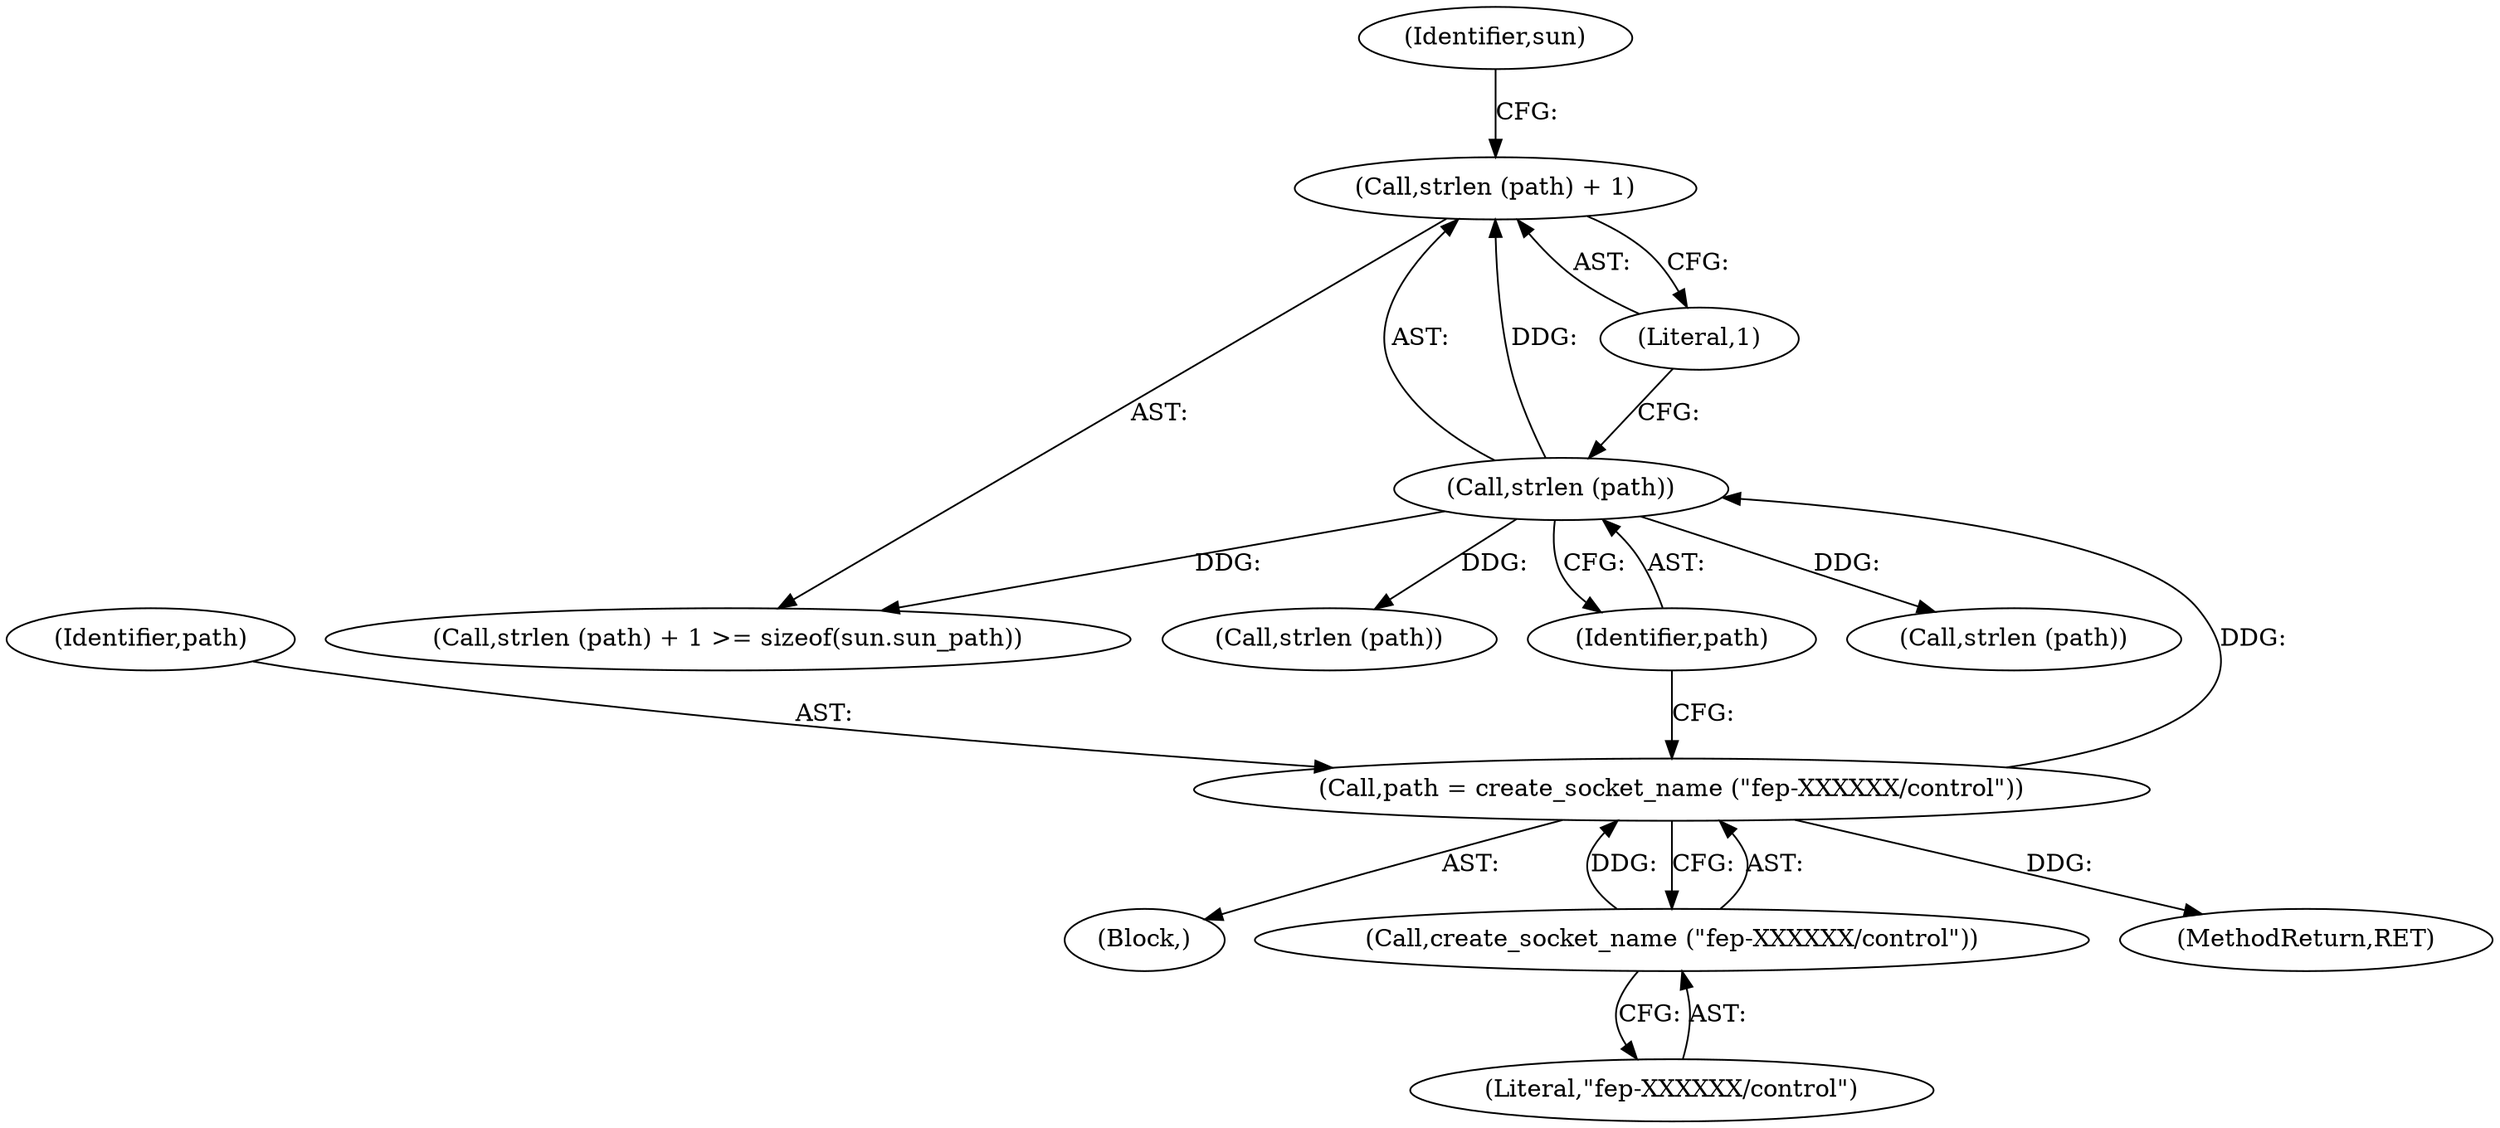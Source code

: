 digraph "0_libfep_293d9d3f@API" {
"1000129" [label="(Call,strlen (path) + 1)"];
"1000130" [label="(Call,strlen (path))"];
"1000123" [label="(Call,path = create_socket_name (\"fep-XXXXXX/control\"))"];
"1000125" [label="(Call,create_socket_name (\"fep-XXXXXX/control\"))"];
"1000131" [label="(Identifier,path)"];
"1000125" [label="(Call,create_socket_name (\"fep-XXXXXX/control\"))"];
"1000129" [label="(Call,strlen (path) + 1)"];
"1000177" [label="(Call,strlen (path))"];
"1000123" [label="(Call,path = create_socket_name (\"fep-XXXXXX/control\"))"];
"1000132" [label="(Literal,1)"];
"1000126" [label="(Literal,\"fep-XXXXXX/control\")"];
"1000128" [label="(Call,strlen (path) + 1 >= sizeof(sun.sun_path))"];
"1000102" [label="(Block,)"];
"1000141" [label="(Call,strlen (path))"];
"1000124" [label="(Identifier,path)"];
"1000234" [label="(MethodReturn,RET)"];
"1000135" [label="(Identifier,sun)"];
"1000130" [label="(Call,strlen (path))"];
"1000129" -> "1000128"  [label="AST: "];
"1000129" -> "1000132"  [label="CFG: "];
"1000130" -> "1000129"  [label="AST: "];
"1000132" -> "1000129"  [label="AST: "];
"1000135" -> "1000129"  [label="CFG: "];
"1000130" -> "1000129"  [label="DDG: "];
"1000130" -> "1000131"  [label="CFG: "];
"1000131" -> "1000130"  [label="AST: "];
"1000132" -> "1000130"  [label="CFG: "];
"1000130" -> "1000128"  [label="DDG: "];
"1000123" -> "1000130"  [label="DDG: "];
"1000130" -> "1000141"  [label="DDG: "];
"1000130" -> "1000177"  [label="DDG: "];
"1000123" -> "1000102"  [label="AST: "];
"1000123" -> "1000125"  [label="CFG: "];
"1000124" -> "1000123"  [label="AST: "];
"1000125" -> "1000123"  [label="AST: "];
"1000131" -> "1000123"  [label="CFG: "];
"1000123" -> "1000234"  [label="DDG: "];
"1000125" -> "1000123"  [label="DDG: "];
"1000125" -> "1000126"  [label="CFG: "];
"1000126" -> "1000125"  [label="AST: "];
}
